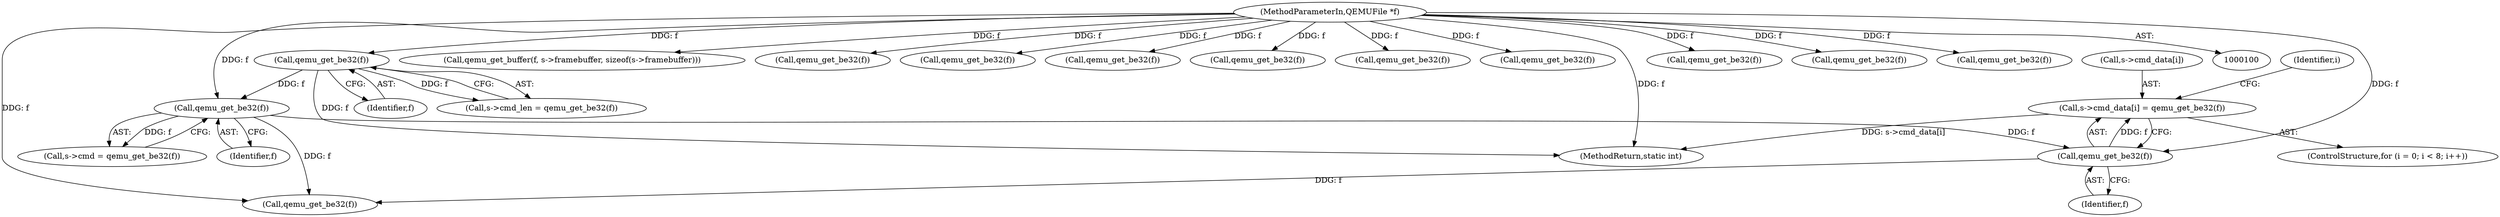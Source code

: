 digraph "0_qemu_ead7a57df37d2187813a121308213f41591bd811@array" {
"1000164" [label="(Call,s->cmd_data[i] = qemu_get_be32(f))"];
"1000170" [label="(Call,qemu_get_be32(f))"];
"1000153" [label="(Call,qemu_get_be32(f))"];
"1000128" [label="(Call,qemu_get_be32(f))"];
"1000101" [label="(MethodParameterIn,QEMUFile *f)"];
"1000124" [label="(Call,s->cmd_len = qemu_get_be32(f))"];
"1000338" [label="(Call,qemu_get_buffer(f, s->framebuffer, sizeof(s->framebuffer)))"];
"1000128" [label="(Call,qemu_get_be32(f))"];
"1000220" [label="(Call,qemu_get_be32(f))"];
"1000320" [label="(Call,qemu_get_be32(f))"];
"1000264" [label="(Call,qemu_get_be32(f))"];
"1000286" [label="(Call,qemu_get_be32(f))"];
"1000155" [label="(ControlStructure,for (i = 0; i < 8; i++))"];
"1000314" [label="(Call,qemu_get_be32(f))"];
"1000164" [label="(Call,s->cmd_data[i] = qemu_get_be32(f))"];
"1000198" [label="(Call,qemu_get_be32(f))"];
"1000129" [label="(Identifier,f)"];
"1000171" [label="(Identifier,f)"];
"1000176" [label="(Call,qemu_get_be32(f))"];
"1000170" [label="(Call,qemu_get_be32(f))"];
"1000351" [label="(Call,qemu_get_be32(f))"];
"1000101" [label="(MethodParameterIn,QEMUFile *f)"];
"1000242" [label="(Call,qemu_get_be32(f))"];
"1000163" [label="(Identifier,i)"];
"1000153" [label="(Call,qemu_get_be32(f))"];
"1000149" [label="(Call,s->cmd = qemu_get_be32(f))"];
"1000154" [label="(Identifier,f)"];
"1000308" [label="(Call,qemu_get_be32(f))"];
"1000353" [label="(MethodReturn,static int)"];
"1000165" [label="(Call,s->cmd_data[i])"];
"1000164" -> "1000155"  [label="AST: "];
"1000164" -> "1000170"  [label="CFG: "];
"1000165" -> "1000164"  [label="AST: "];
"1000170" -> "1000164"  [label="AST: "];
"1000163" -> "1000164"  [label="CFG: "];
"1000164" -> "1000353"  [label="DDG: s->cmd_data[i]"];
"1000170" -> "1000164"  [label="DDG: f"];
"1000170" -> "1000171"  [label="CFG: "];
"1000171" -> "1000170"  [label="AST: "];
"1000153" -> "1000170"  [label="DDG: f"];
"1000101" -> "1000170"  [label="DDG: f"];
"1000170" -> "1000176"  [label="DDG: f"];
"1000153" -> "1000149"  [label="AST: "];
"1000153" -> "1000154"  [label="CFG: "];
"1000154" -> "1000153"  [label="AST: "];
"1000149" -> "1000153"  [label="CFG: "];
"1000153" -> "1000149"  [label="DDG: f"];
"1000128" -> "1000153"  [label="DDG: f"];
"1000101" -> "1000153"  [label="DDG: f"];
"1000153" -> "1000176"  [label="DDG: f"];
"1000128" -> "1000124"  [label="AST: "];
"1000128" -> "1000129"  [label="CFG: "];
"1000129" -> "1000128"  [label="AST: "];
"1000124" -> "1000128"  [label="CFG: "];
"1000128" -> "1000353"  [label="DDG: f"];
"1000128" -> "1000124"  [label="DDG: f"];
"1000101" -> "1000128"  [label="DDG: f"];
"1000101" -> "1000100"  [label="AST: "];
"1000101" -> "1000353"  [label="DDG: f"];
"1000101" -> "1000176"  [label="DDG: f"];
"1000101" -> "1000198"  [label="DDG: f"];
"1000101" -> "1000220"  [label="DDG: f"];
"1000101" -> "1000242"  [label="DDG: f"];
"1000101" -> "1000264"  [label="DDG: f"];
"1000101" -> "1000286"  [label="DDG: f"];
"1000101" -> "1000308"  [label="DDG: f"];
"1000101" -> "1000314"  [label="DDG: f"];
"1000101" -> "1000320"  [label="DDG: f"];
"1000101" -> "1000338"  [label="DDG: f"];
"1000101" -> "1000351"  [label="DDG: f"];
}

